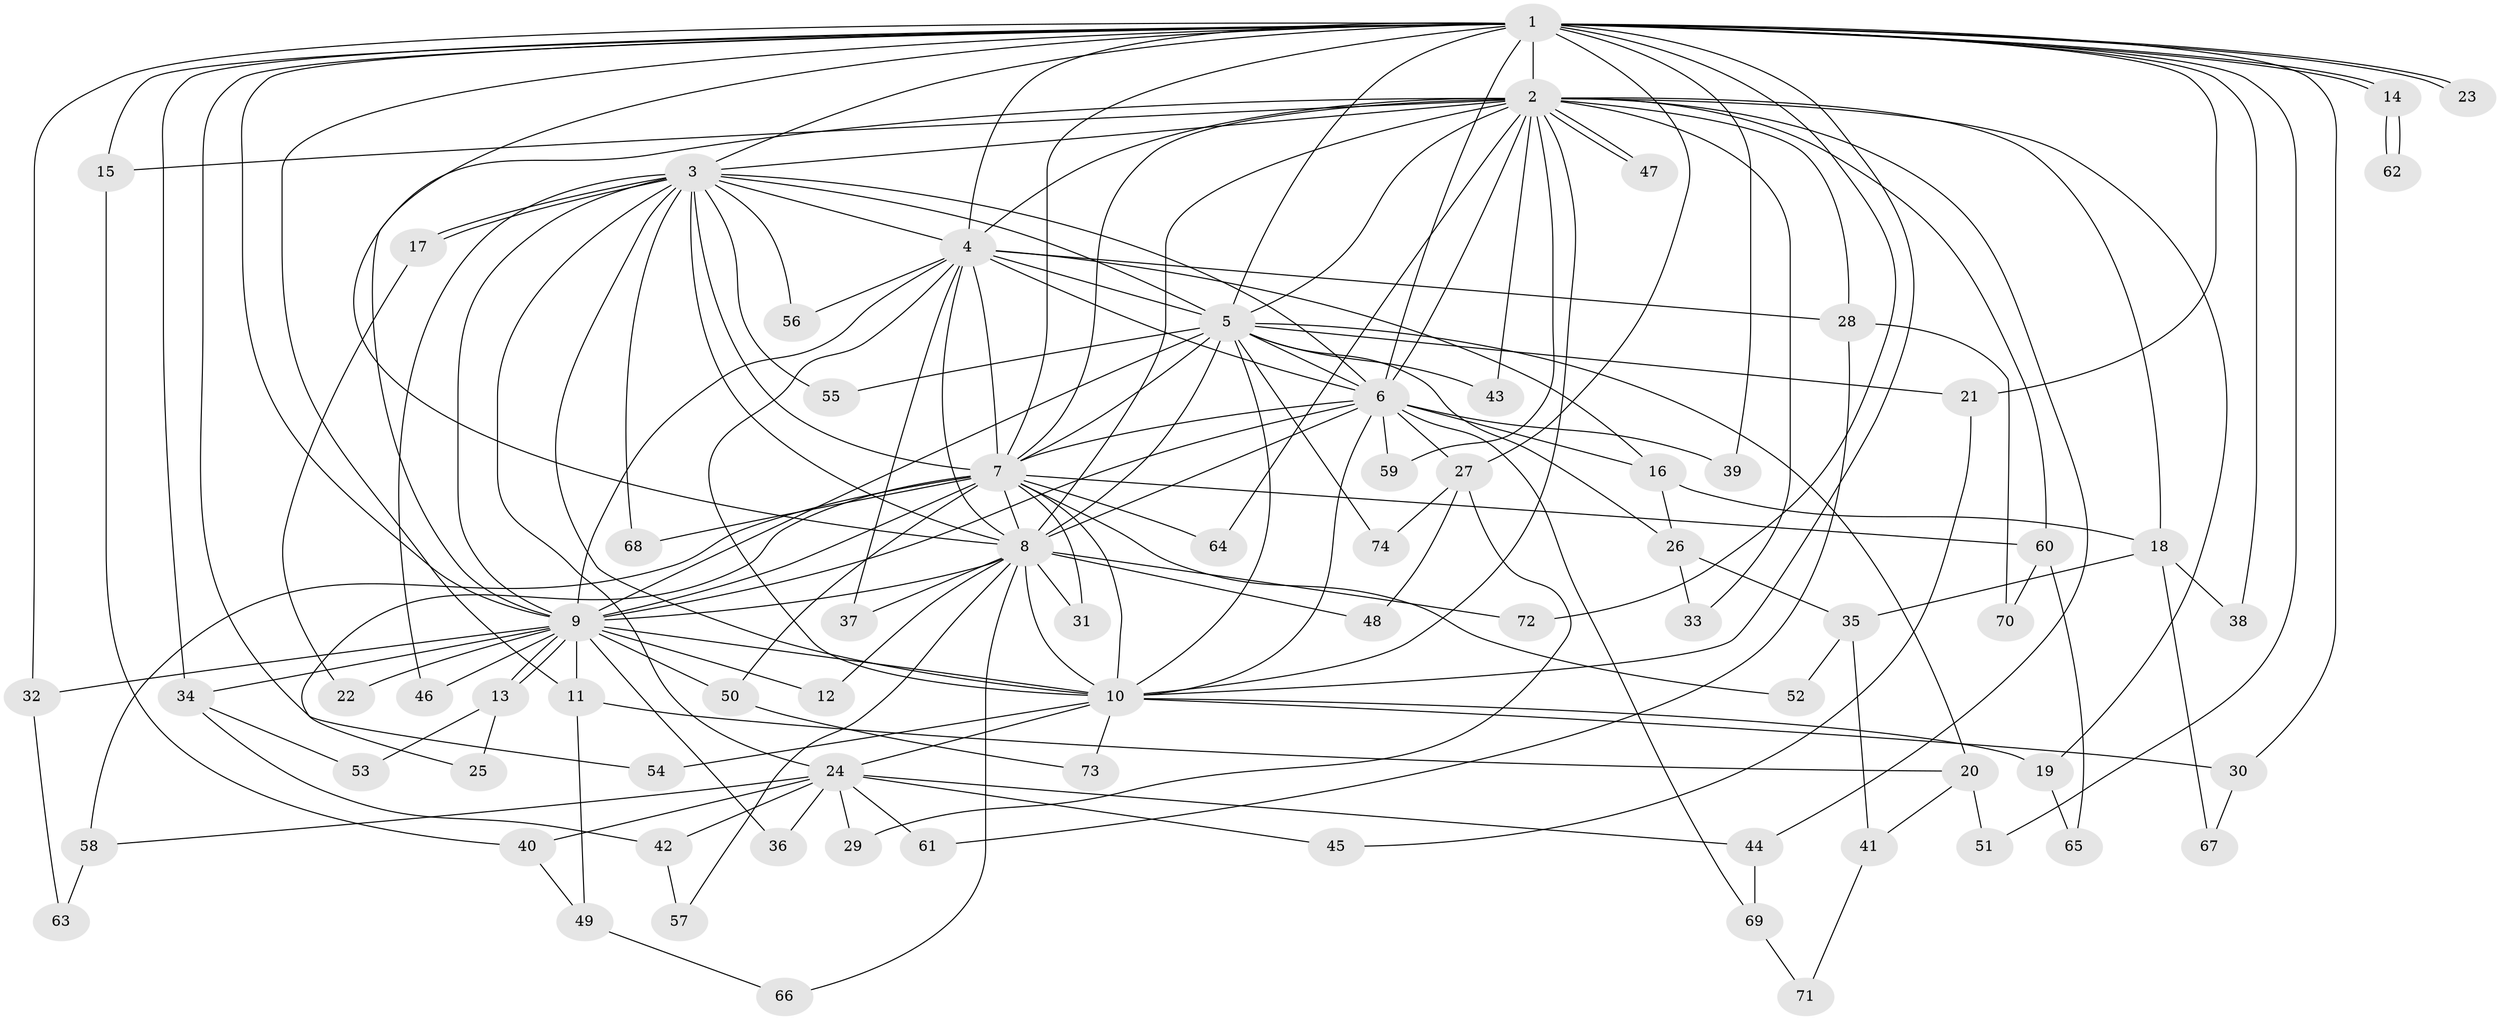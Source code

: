 // Generated by graph-tools (version 1.1) at 2025/11/02/27/25 16:11:04]
// undirected, 74 vertices, 173 edges
graph export_dot {
graph [start="1"]
  node [color=gray90,style=filled];
  1;
  2;
  3;
  4;
  5;
  6;
  7;
  8;
  9;
  10;
  11;
  12;
  13;
  14;
  15;
  16;
  17;
  18;
  19;
  20;
  21;
  22;
  23;
  24;
  25;
  26;
  27;
  28;
  29;
  30;
  31;
  32;
  33;
  34;
  35;
  36;
  37;
  38;
  39;
  40;
  41;
  42;
  43;
  44;
  45;
  46;
  47;
  48;
  49;
  50;
  51;
  52;
  53;
  54;
  55;
  56;
  57;
  58;
  59;
  60;
  61;
  62;
  63;
  64;
  65;
  66;
  67;
  68;
  69;
  70;
  71;
  72;
  73;
  74;
  1 -- 2;
  1 -- 3;
  1 -- 4;
  1 -- 5;
  1 -- 6;
  1 -- 7;
  1 -- 8;
  1 -- 9;
  1 -- 10;
  1 -- 11;
  1 -- 14;
  1 -- 14;
  1 -- 15;
  1 -- 21;
  1 -- 23;
  1 -- 23;
  1 -- 27;
  1 -- 30;
  1 -- 32;
  1 -- 34;
  1 -- 38;
  1 -- 39;
  1 -- 51;
  1 -- 54;
  1 -- 72;
  2 -- 3;
  2 -- 4;
  2 -- 5;
  2 -- 6;
  2 -- 7;
  2 -- 8;
  2 -- 9;
  2 -- 10;
  2 -- 15;
  2 -- 18;
  2 -- 19;
  2 -- 28;
  2 -- 33;
  2 -- 43;
  2 -- 44;
  2 -- 47;
  2 -- 47;
  2 -- 59;
  2 -- 60;
  2 -- 64;
  3 -- 4;
  3 -- 5;
  3 -- 6;
  3 -- 7;
  3 -- 8;
  3 -- 9;
  3 -- 10;
  3 -- 17;
  3 -- 17;
  3 -- 24;
  3 -- 46;
  3 -- 55;
  3 -- 56;
  3 -- 68;
  4 -- 5;
  4 -- 6;
  4 -- 7;
  4 -- 8;
  4 -- 9;
  4 -- 10;
  4 -- 16;
  4 -- 28;
  4 -- 37;
  4 -- 56;
  5 -- 6;
  5 -- 7;
  5 -- 8;
  5 -- 9;
  5 -- 10;
  5 -- 20;
  5 -- 21;
  5 -- 26;
  5 -- 43;
  5 -- 55;
  5 -- 74;
  6 -- 7;
  6 -- 8;
  6 -- 9;
  6 -- 10;
  6 -- 16;
  6 -- 27;
  6 -- 39;
  6 -- 59;
  6 -- 69;
  7 -- 8;
  7 -- 9;
  7 -- 10;
  7 -- 25;
  7 -- 31;
  7 -- 50;
  7 -- 52;
  7 -- 58;
  7 -- 60;
  7 -- 64;
  7 -- 68;
  8 -- 9;
  8 -- 10;
  8 -- 12;
  8 -- 31;
  8 -- 37;
  8 -- 48;
  8 -- 57;
  8 -- 66;
  8 -- 72;
  9 -- 10;
  9 -- 11;
  9 -- 12;
  9 -- 13;
  9 -- 13;
  9 -- 22;
  9 -- 32;
  9 -- 34;
  9 -- 36;
  9 -- 46;
  9 -- 50;
  10 -- 19;
  10 -- 24;
  10 -- 30;
  10 -- 54;
  10 -- 73;
  11 -- 20;
  11 -- 49;
  13 -- 25;
  13 -- 53;
  14 -- 62;
  14 -- 62;
  15 -- 40;
  16 -- 18;
  16 -- 26;
  17 -- 22;
  18 -- 35;
  18 -- 38;
  18 -- 67;
  19 -- 65;
  20 -- 41;
  20 -- 51;
  21 -- 45;
  24 -- 29;
  24 -- 36;
  24 -- 40;
  24 -- 42;
  24 -- 44;
  24 -- 45;
  24 -- 58;
  24 -- 61;
  26 -- 33;
  26 -- 35;
  27 -- 29;
  27 -- 48;
  27 -- 74;
  28 -- 61;
  28 -- 70;
  30 -- 67;
  32 -- 63;
  34 -- 42;
  34 -- 53;
  35 -- 41;
  35 -- 52;
  40 -- 49;
  41 -- 71;
  42 -- 57;
  44 -- 69;
  49 -- 66;
  50 -- 73;
  58 -- 63;
  60 -- 65;
  60 -- 70;
  69 -- 71;
}
